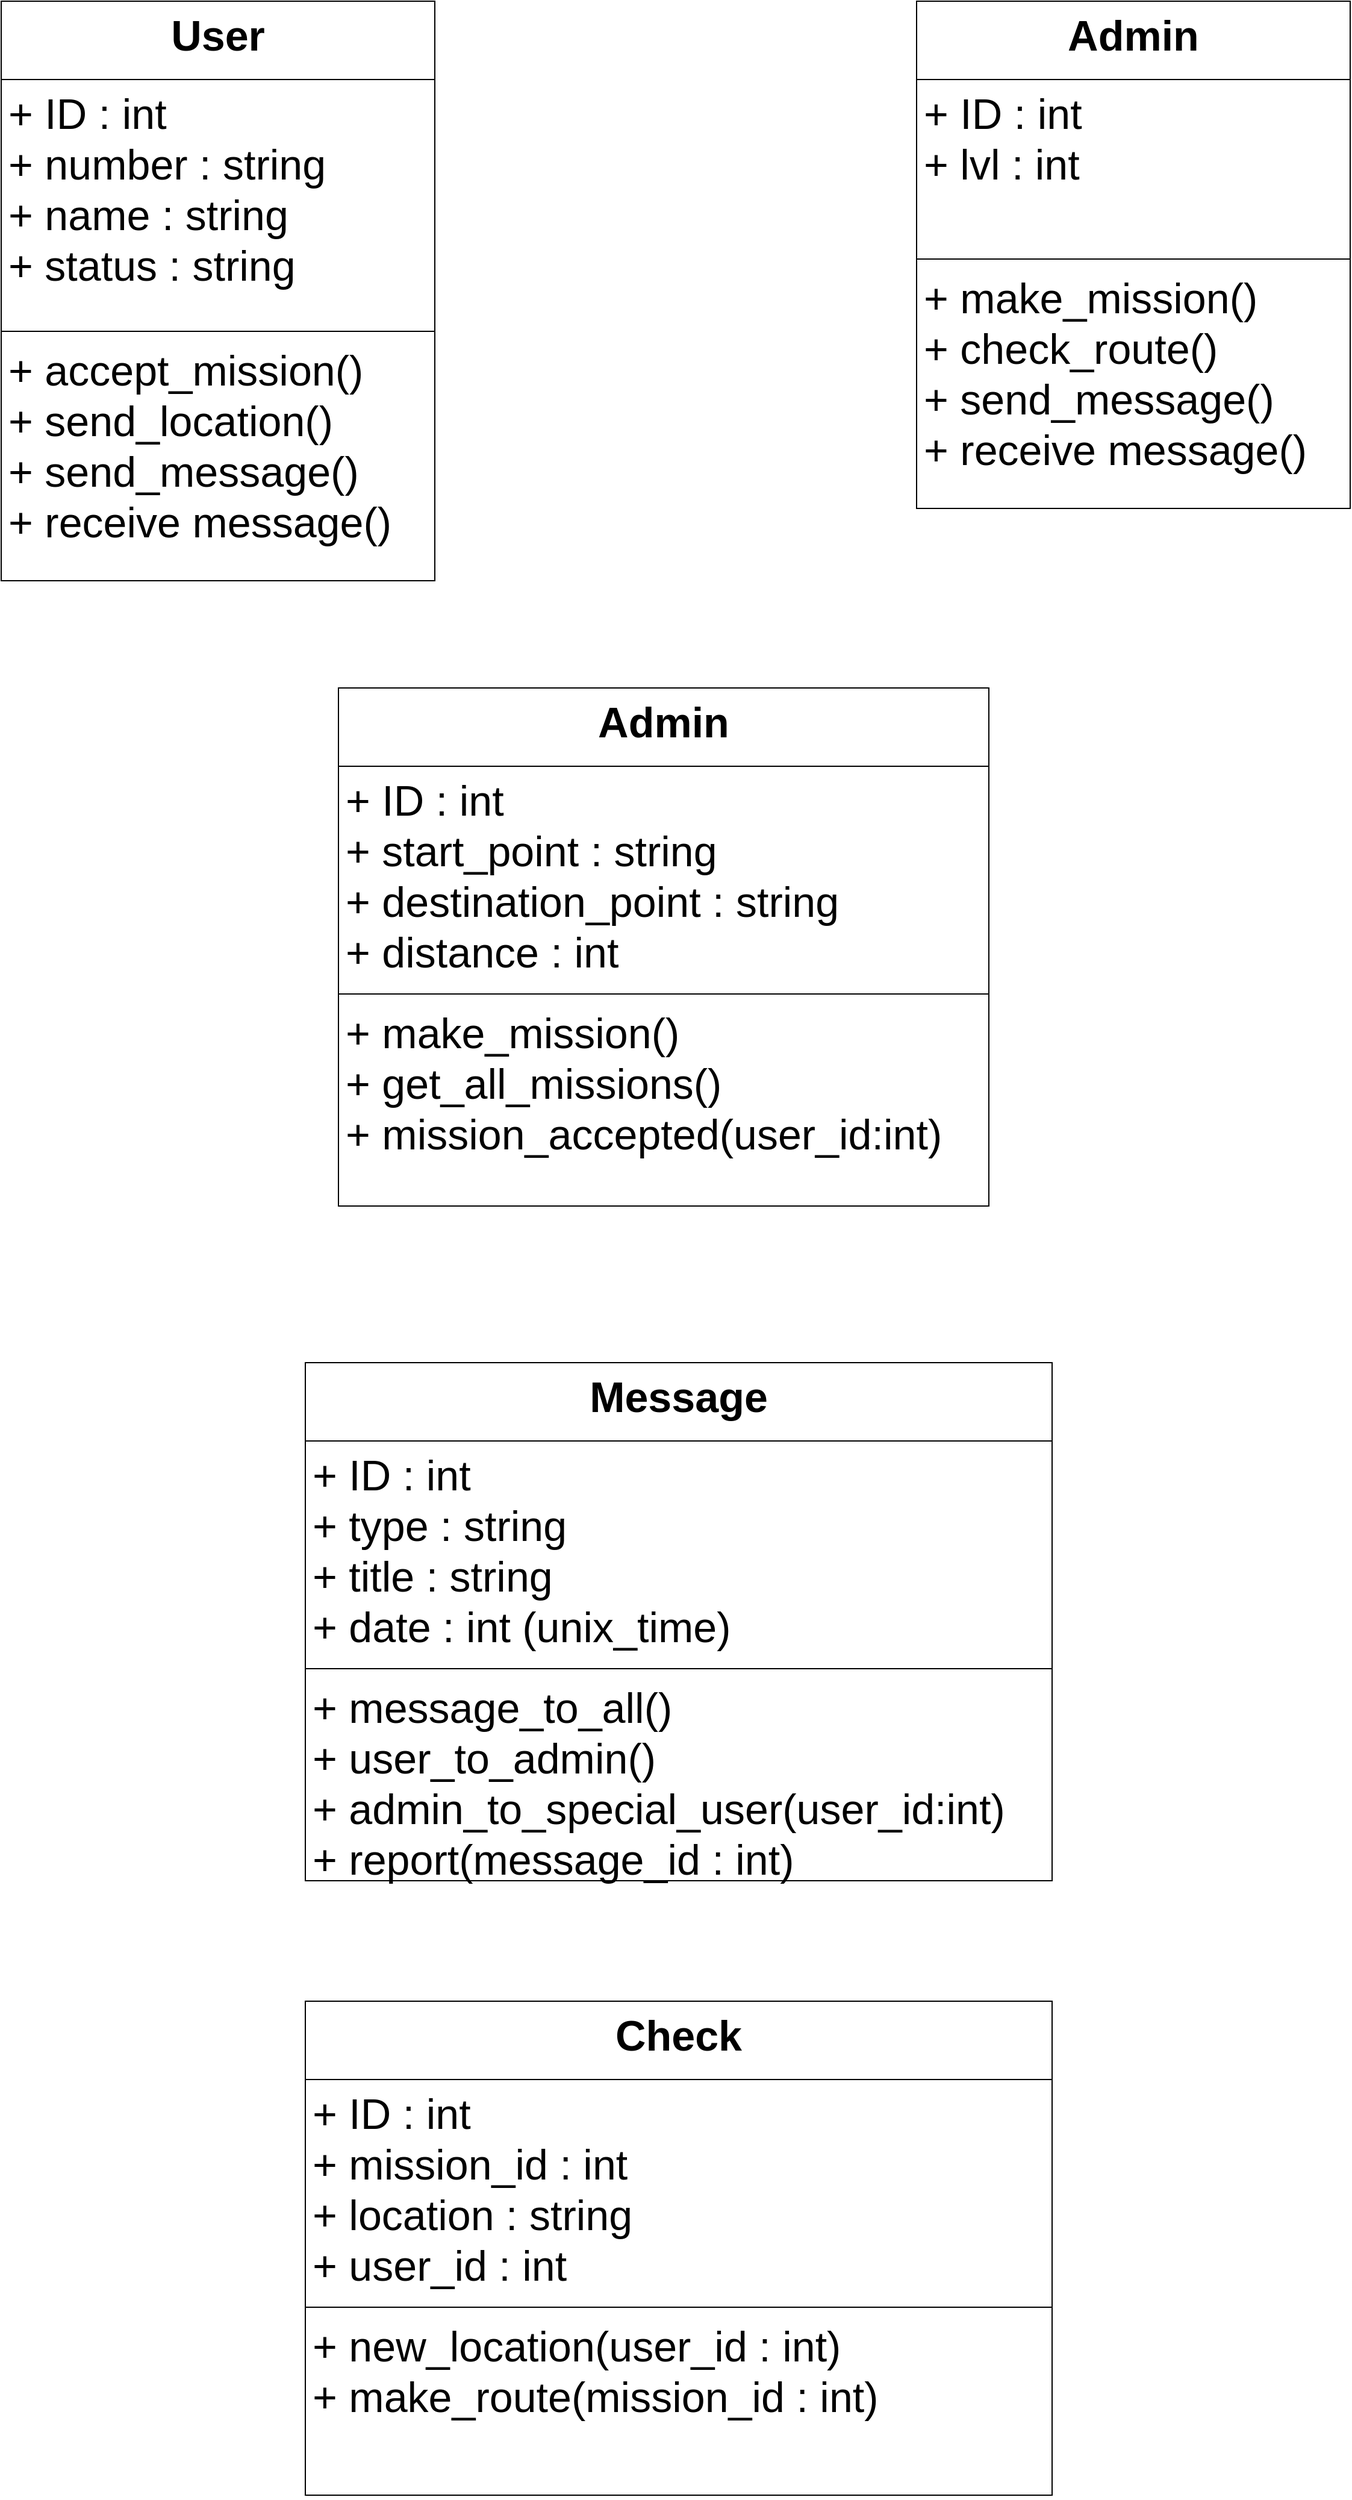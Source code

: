 <mxfile version="12.4.8" type="github" pages="2"><diagram id="LZQuAkBcqZ6_lEjq8BTj" name="Class diagram"><mxGraphModel dx="2345" dy="1530" grid="1" gridSize="10" guides="1" tooltips="1" connect="1" arrows="1" fold="1" page="1" pageScale="1" pageWidth="1169" pageHeight="827" math="0" shadow="0"><root><mxCell id="0"/><mxCell id="1" parent="0"/><mxCell id="s2ryrFD3tATTD8HhkPcw-1" value="User" style="swimlane;fontStyle=1;align=center;verticalAlign=top;childLayout=stackLayout;horizontal=1;startSize=65;horizontalStack=0;resizeParent=1;resizeParentMax=0;resizeLast=0;collapsible=1;marginBottom=0;fontSize=35;" parent="1" vertex="1"><mxGeometry x="20" y="20" width="360" height="481" as="geometry"/></mxCell><mxCell id="s2ryrFD3tATTD8HhkPcw-2" value="+ ID : int&#xA;+ number : string &#xA;+ name : string &#xA;+ status : string " style="text;strokeColor=none;fillColor=none;align=left;verticalAlign=top;spacingLeft=4;spacingRight=4;overflow=hidden;rotatable=0;points=[[0,0.5],[1,0.5]];portConstraint=eastwest;fontSize=35;" parent="s2ryrFD3tATTD8HhkPcw-1" vertex="1"><mxGeometry y="65" width="360" height="205" as="geometry"/></mxCell><mxCell id="s2ryrFD3tATTD8HhkPcw-3" value="" style="line;strokeWidth=1;fillColor=none;align=left;verticalAlign=middle;spacingTop=-1;spacingLeft=3;spacingRight=3;rotatable=0;labelPosition=right;points=[];portConstraint=eastwest;" parent="s2ryrFD3tATTD8HhkPcw-1" vertex="1"><mxGeometry y="270" width="360" height="8" as="geometry"/></mxCell><mxCell id="s2ryrFD3tATTD8HhkPcw-4" value="+ accept_mission()&#xA;+ send_location()&#xA;+ send_message()&#xA;+ receive message()&#xA;" style="text;strokeColor=none;fillColor=none;align=left;verticalAlign=top;spacingLeft=4;spacingRight=4;overflow=hidden;rotatable=0;points=[[0,0.5],[1,0.5]];portConstraint=eastwest;fontSize=35;" parent="s2ryrFD3tATTD8HhkPcw-1" vertex="1"><mxGeometry y="278" width="360" height="203" as="geometry"/></mxCell><mxCell id="s2ryrFD3tATTD8HhkPcw-11" value="Admin" style="swimlane;fontStyle=1;align=center;verticalAlign=top;childLayout=stackLayout;horizontal=1;startSize=65;horizontalStack=0;resizeParent=1;resizeParentMax=0;resizeLast=0;collapsible=1;marginBottom=0;fontSize=35;" parent="1" vertex="1"><mxGeometry x="780" y="20" width="360" height="421" as="geometry"/></mxCell><mxCell id="s2ryrFD3tATTD8HhkPcw-12" value="+ ID : int&#xA;+ lvl : int" style="text;strokeColor=none;fillColor=none;align=left;verticalAlign=top;spacingLeft=4;spacingRight=4;overflow=hidden;rotatable=0;points=[[0,0.5],[1,0.5]];portConstraint=eastwest;fontSize=35;" parent="s2ryrFD3tATTD8HhkPcw-11" vertex="1"><mxGeometry y="65" width="360" height="145" as="geometry"/></mxCell><mxCell id="s2ryrFD3tATTD8HhkPcw-13" value="" style="line;strokeWidth=1;fillColor=none;align=left;verticalAlign=middle;spacingTop=-1;spacingLeft=3;spacingRight=3;rotatable=0;labelPosition=right;points=[];portConstraint=eastwest;" parent="s2ryrFD3tATTD8HhkPcw-11" vertex="1"><mxGeometry y="210" width="360" height="8" as="geometry"/></mxCell><mxCell id="s2ryrFD3tATTD8HhkPcw-14" value="+ make_mission()&#xA;+ check_route()&#xA;+ send_message()&#xA;+ receive message()&#xA;" style="text;strokeColor=none;fillColor=none;align=left;verticalAlign=top;spacingLeft=4;spacingRight=4;overflow=hidden;rotatable=0;points=[[0,0.5],[1,0.5]];portConstraint=eastwest;fontSize=35;" parent="s2ryrFD3tATTD8HhkPcw-11" vertex="1"><mxGeometry y="218" width="360" height="203" as="geometry"/></mxCell><mxCell id="s2ryrFD3tATTD8HhkPcw-15" value="Admin" style="swimlane;fontStyle=1;align=center;verticalAlign=top;childLayout=stackLayout;horizontal=1;startSize=65;horizontalStack=0;resizeParent=1;resizeParentMax=0;resizeLast=0;collapsible=1;marginBottom=0;fontSize=35;" parent="1" vertex="1"><mxGeometry x="300" y="590" width="540" height="430" as="geometry"/></mxCell><mxCell id="s2ryrFD3tATTD8HhkPcw-16" value="+ ID : int&#xA;+ start_point : string&#xA;+ destination_point : string&#xA;+ distance : int&#xA;" style="text;strokeColor=none;fillColor=none;align=left;verticalAlign=top;spacingLeft=4;spacingRight=4;overflow=hidden;rotatable=0;points=[[0,0.5],[1,0.5]];portConstraint=eastwest;fontSize=35;" parent="s2ryrFD3tATTD8HhkPcw-15" vertex="1"><mxGeometry y="65" width="540" height="185" as="geometry"/></mxCell><mxCell id="s2ryrFD3tATTD8HhkPcw-17" value="" style="line;strokeWidth=1;fillColor=none;align=left;verticalAlign=middle;spacingTop=-1;spacingLeft=3;spacingRight=3;rotatable=0;labelPosition=right;points=[];portConstraint=eastwest;" parent="s2ryrFD3tATTD8HhkPcw-15" vertex="1"><mxGeometry y="250" width="540" height="8" as="geometry"/></mxCell><mxCell id="s2ryrFD3tATTD8HhkPcw-18" value="+ make_mission()&#xA;+ get_all_missions()&#xA;+ mission_accepted(user_id:int)&#xA;&#xA;" style="text;strokeColor=none;fillColor=none;align=left;verticalAlign=top;spacingLeft=4;spacingRight=4;overflow=hidden;rotatable=0;points=[[0,0.5],[1,0.5]];portConstraint=eastwest;fontSize=35;" parent="s2ryrFD3tATTD8HhkPcw-15" vertex="1"><mxGeometry y="258" width="540" height="172" as="geometry"/></mxCell><mxCell id="s2ryrFD3tATTD8HhkPcw-19" value="Message" style="swimlane;fontStyle=1;align=center;verticalAlign=top;childLayout=stackLayout;horizontal=1;startSize=65;horizontalStack=0;resizeParent=1;resizeParentMax=0;resizeLast=0;collapsible=1;marginBottom=0;fontSize=35;" parent="1" vertex="1"><mxGeometry x="272.5" y="1150" width="620" height="430" as="geometry"/></mxCell><mxCell id="s2ryrFD3tATTD8HhkPcw-20" value="+ ID : int&#xA;+ type : string&#xA;+ title : string&#xA;+ date : int (unix_time)&#xA;" style="text;strokeColor=none;fillColor=none;align=left;verticalAlign=top;spacingLeft=4;spacingRight=4;overflow=hidden;rotatable=0;points=[[0,0.5],[1,0.5]];portConstraint=eastwest;fontSize=35;" parent="s2ryrFD3tATTD8HhkPcw-19" vertex="1"><mxGeometry y="65" width="620" height="185" as="geometry"/></mxCell><mxCell id="s2ryrFD3tATTD8HhkPcw-21" value="" style="line;strokeWidth=1;fillColor=none;align=left;verticalAlign=middle;spacingTop=-1;spacingLeft=3;spacingRight=3;rotatable=0;labelPosition=right;points=[];portConstraint=eastwest;" parent="s2ryrFD3tATTD8HhkPcw-19" vertex="1"><mxGeometry y="250" width="620" height="8" as="geometry"/></mxCell><mxCell id="s2ryrFD3tATTD8HhkPcw-22" value="+ message_to_all()&#xA;+ user_to_admin()&#xA;+ admin_to_special_user(user_id:int)&#xA;+ report(message_id : int)&#xA;&#xA;" style="text;strokeColor=none;fillColor=none;align=left;verticalAlign=top;spacingLeft=4;spacingRight=4;overflow=hidden;rotatable=0;points=[[0,0.5],[1,0.5]];portConstraint=eastwest;fontSize=35;" parent="s2ryrFD3tATTD8HhkPcw-19" vertex="1"><mxGeometry y="258" width="620" height="172" as="geometry"/></mxCell><mxCell id="s2ryrFD3tATTD8HhkPcw-24" value="Check" style="swimlane;fontStyle=1;align=center;verticalAlign=top;childLayout=stackLayout;horizontal=1;startSize=65;horizontalStack=0;resizeParent=1;resizeParentMax=0;resizeLast=0;collapsible=1;marginBottom=0;fontSize=35;" parent="1" vertex="1"><mxGeometry x="272.5" y="1680" width="620" height="410" as="geometry"/></mxCell><mxCell id="s2ryrFD3tATTD8HhkPcw-25" value="+ ID : int&#xA;+ mission_id : int&#xA;+ location : string&#xA;+ user_id : int&#xA;" style="text;strokeColor=none;fillColor=none;align=left;verticalAlign=top;spacingLeft=4;spacingRight=4;overflow=hidden;rotatable=0;points=[[0,0.5],[1,0.5]];portConstraint=eastwest;fontSize=35;" parent="s2ryrFD3tATTD8HhkPcw-24" vertex="1"><mxGeometry y="65" width="620" height="185" as="geometry"/></mxCell><mxCell id="s2ryrFD3tATTD8HhkPcw-26" value="" style="line;strokeWidth=1;fillColor=none;align=left;verticalAlign=middle;spacingTop=-1;spacingLeft=3;spacingRight=3;rotatable=0;labelPosition=right;points=[];portConstraint=eastwest;" parent="s2ryrFD3tATTD8HhkPcw-24" vertex="1"><mxGeometry y="250" width="620" height="8" as="geometry"/></mxCell><mxCell id="s2ryrFD3tATTD8HhkPcw-27" value="+ new_location(user_id : int)&#xA;+ make_route(mission_id : int)&#xA;&#xA;" style="text;strokeColor=none;fillColor=none;align=left;verticalAlign=top;spacingLeft=4;spacingRight=4;overflow=hidden;rotatable=0;points=[[0,0.5],[1,0.5]];portConstraint=eastwest;fontSize=35;" parent="s2ryrFD3tATTD8HhkPcw-24" vertex="1"><mxGeometry y="258" width="620" height="152" as="geometry"/></mxCell></root></mxGraphModel></diagram><diagram id="e7LUg7SsYo6qAfYRGX03" name="UseCase"><mxGraphModel dx="3045" dy="1224" grid="1" gridSize="10" guides="1" tooltips="1" connect="1" arrows="1" fold="1" page="1" pageScale="1" pageWidth="1169" pageHeight="827" math="0" shadow="0"><root><mxCell id="ECnlJ8aV5YRz1Wjh55M--0"/><mxCell id="ECnlJ8aV5YRz1Wjh55M--1" parent="ECnlJ8aV5YRz1Wjh55M--0"/><mxCell id="ECnlJ8aV5YRz1Wjh55M--9" style="edgeStyle=orthogonalEdgeStyle;rounded=0;orthogonalLoop=1;jettySize=auto;html=1;entryX=0;entryY=0.5;entryDx=0;entryDy=0;fontSize=34;strokeWidth=3;endArrow=none;endFill=0;" parent="ECnlJ8aV5YRz1Wjh55M--1" source="ECnlJ8aV5YRz1Wjh55M--2" target="ECnlJ8aV5YRz1Wjh55M--6" edge="1"><mxGeometry relative="1" as="geometry"/></mxCell><mxCell id="ECnlJ8aV5YRz1Wjh55M--13" style="edgeStyle=orthogonalEdgeStyle;rounded=0;orthogonalLoop=1;jettySize=auto;html=1;entryX=0;entryY=0.5;entryDx=0;entryDy=0;strokeWidth=3;fontSize=34;endArrow=none;endFill=0;" parent="ECnlJ8aV5YRz1Wjh55M--1" source="ECnlJ8aV5YRz1Wjh55M--2" target="ECnlJ8aV5YRz1Wjh55M--11" edge="1"><mxGeometry relative="1" as="geometry"/></mxCell><mxCell id="ECnlJ8aV5YRz1Wjh55M--14" style="edgeStyle=orthogonalEdgeStyle;rounded=0;orthogonalLoop=1;jettySize=auto;html=1;entryX=0;entryY=0.5;entryDx=0;entryDy=0;strokeWidth=3;fontSize=34;endArrow=none;endFill=0;" parent="ECnlJ8aV5YRz1Wjh55M--1" source="ECnlJ8aV5YRz1Wjh55M--2" target="ECnlJ8aV5YRz1Wjh55M--10" edge="1"><mxGeometry relative="1" as="geometry"/></mxCell><mxCell id="ECnlJ8aV5YRz1Wjh55M--17" style="edgeStyle=orthogonalEdgeStyle;rounded=0;orthogonalLoop=1;jettySize=auto;html=1;entryX=0;entryY=0.5;entryDx=0;entryDy=0;strokeWidth=3;fontSize=34;endArrow=none;endFill=0;" parent="ECnlJ8aV5YRz1Wjh55M--1" source="ECnlJ8aV5YRz1Wjh55M--2" target="ECnlJ8aV5YRz1Wjh55M--12" edge="1"><mxGeometry relative="1" as="geometry"/></mxCell><mxCell id="ECnlJ8aV5YRz1Wjh55M--2" value="User" style="shape=umlActor;verticalLabelPosition=bottom;labelBackgroundColor=#ffffff;verticalAlign=top;html=1;fontSize=34;" parent="ECnlJ8aV5YRz1Wjh55M--1" vertex="1"><mxGeometry x="-1070" y="382" width="30" height="60" as="geometry"/></mxCell><mxCell id="ECnlJ8aV5YRz1Wjh55M--5" value="" style="shape=umlFrame;whiteSpace=wrap;html=1;fontSize=34;" parent="ECnlJ8aV5YRz1Wjh55M--1" vertex="1"><mxGeometry x="-960" y="47" width="930" height="730" as="geometry"/></mxCell><mxCell id="ECnlJ8aV5YRz1Wjh55M--6" value="accept mission" style="ellipse;whiteSpace=wrap;html=1;fontSize=34;" parent="ECnlJ8aV5YRz1Wjh55M--1" vertex="1"><mxGeometry x="-920" y="90" width="200" height="110" as="geometry"/></mxCell><mxCell id="VSmm8jTRYgLz1PWl-9Tz-2" style="edgeStyle=orthogonalEdgeStyle;rounded=0;orthogonalLoop=1;jettySize=auto;html=1;entryX=0;entryY=0.5;entryDx=0;entryDy=0;strokeWidth=3;" edge="1" parent="ECnlJ8aV5YRz1Wjh55M--1" source="ECnlJ8aV5YRz1Wjh55M--10" target="VSmm8jTRYgLz1PWl-9Tz-1"><mxGeometry relative="1" as="geometry"/></mxCell><mxCell id="ECnlJ8aV5YRz1Wjh55M--10" value="Send location" style="ellipse;whiteSpace=wrap;html=1;fontSize=34;" parent="ECnlJ8aV5YRz1Wjh55M--1" vertex="1"><mxGeometry x="-920" y="250" width="200" height="110" as="geometry"/></mxCell><mxCell id="VSmm8jTRYgLz1PWl-9Tz-8" style="edgeStyle=orthogonalEdgeStyle;rounded=0;orthogonalLoop=1;jettySize=auto;html=1;strokeWidth=4;" edge="1" parent="ECnlJ8aV5YRz1Wjh55M--1" source="ECnlJ8aV5YRz1Wjh55M--11" target="ECnlJ8aV5YRz1Wjh55M--31"><mxGeometry relative="1" as="geometry"/></mxCell><mxCell id="ECnlJ8aV5YRz1Wjh55M--11" value="Send message" style="ellipse;whiteSpace=wrap;html=1;fontSize=34;" parent="ECnlJ8aV5YRz1Wjh55M--1" vertex="1"><mxGeometry x="-920" y="420" width="200" height="110" as="geometry"/></mxCell><mxCell id="VSmm8jTRYgLz1PWl-9Tz-9" style="edgeStyle=orthogonalEdgeStyle;rounded=0;orthogonalLoop=1;jettySize=auto;html=1;strokeWidth=4;" edge="1" parent="ECnlJ8aV5YRz1Wjh55M--1" source="ECnlJ8aV5YRz1Wjh55M--12" target="ECnlJ8aV5YRz1Wjh55M--30"><mxGeometry relative="1" as="geometry"/></mxCell><mxCell id="ECnlJ8aV5YRz1Wjh55M--12" value="Receive message" style="ellipse;whiteSpace=wrap;html=1;fontSize=34;" parent="ECnlJ8aV5YRz1Wjh55M--1" vertex="1"><mxGeometry x="-920" y="590" width="200" height="110" as="geometry"/></mxCell><mxCell id="ECnlJ8aV5YRz1Wjh55M--36" style="edgeStyle=orthogonalEdgeStyle;rounded=0;orthogonalLoop=1;jettySize=auto;html=1;entryX=1;entryY=0.5;entryDx=0;entryDy=0;endArrow=none;endFill=0;strokeWidth=3;fontSize=34;" parent="ECnlJ8aV5YRz1Wjh55M--1" source="ECnlJ8aV5YRz1Wjh55M--27" target="ECnlJ8aV5YRz1Wjh55M--29" edge="1"><mxGeometry relative="1" as="geometry"/></mxCell><mxCell id="ECnlJ8aV5YRz1Wjh55M--37" style="edgeStyle=orthogonalEdgeStyle;rounded=0;orthogonalLoop=1;jettySize=auto;html=1;entryX=1;entryY=0.5;entryDx=0;entryDy=0;endArrow=none;endFill=0;strokeWidth=3;fontSize=34;" parent="ECnlJ8aV5YRz1Wjh55M--1" source="ECnlJ8aV5YRz1Wjh55M--27" target="ECnlJ8aV5YRz1Wjh55M--28" edge="1"><mxGeometry relative="1" as="geometry"/></mxCell><mxCell id="ECnlJ8aV5YRz1Wjh55M--38" style="edgeStyle=orthogonalEdgeStyle;rounded=0;orthogonalLoop=1;jettySize=auto;html=1;entryX=1;entryY=0.5;entryDx=0;entryDy=0;endArrow=none;endFill=0;strokeWidth=3;fontSize=34;" parent="ECnlJ8aV5YRz1Wjh55M--1" source="ECnlJ8aV5YRz1Wjh55M--27" target="ECnlJ8aV5YRz1Wjh55M--30" edge="1"><mxGeometry relative="1" as="geometry"/></mxCell><mxCell id="ECnlJ8aV5YRz1Wjh55M--39" style="edgeStyle=orthogonalEdgeStyle;rounded=0;orthogonalLoop=1;jettySize=auto;html=1;entryX=1;entryY=0.5;entryDx=0;entryDy=0;endArrow=none;endFill=0;strokeWidth=3;fontSize=34;" parent="ECnlJ8aV5YRz1Wjh55M--1" source="ECnlJ8aV5YRz1Wjh55M--27" target="ECnlJ8aV5YRz1Wjh55M--31" edge="1"><mxGeometry relative="1" as="geometry"/></mxCell><mxCell id="ECnlJ8aV5YRz1Wjh55M--27" value="Admin" style="shape=umlActor;verticalLabelPosition=bottom;labelBackgroundColor=#ffffff;verticalAlign=top;html=1;fontSize=34;" parent="ECnlJ8aV5YRz1Wjh55M--1" vertex="1"><mxGeometry x="120" y="370" width="30" height="60" as="geometry"/></mxCell><mxCell id="VSmm8jTRYgLz1PWl-9Tz-5" style="edgeStyle=orthogonalEdgeStyle;rounded=0;orthogonalLoop=1;jettySize=auto;html=1;entryX=1;entryY=0.5;entryDx=0;entryDy=0;strokeWidth=3;" edge="1" parent="ECnlJ8aV5YRz1Wjh55M--1" source="ECnlJ8aV5YRz1Wjh55M--28" target="ECnlJ8aV5YRz1Wjh55M--6"><mxGeometry relative="1" as="geometry"><Array as="points"><mxPoint x="-440" y="146"/><mxPoint x="-440" y="146"/></Array></mxGeometry></mxCell><mxCell id="ECnlJ8aV5YRz1Wjh55M--28" value="Make mission" style="ellipse;whiteSpace=wrap;html=1;fontSize=34;" parent="ECnlJ8aV5YRz1Wjh55M--1" vertex="1"><mxGeometry x="-340" y="80" width="200" height="110" as="geometry"/></mxCell><mxCell id="ECnlJ8aV5YRz1Wjh55M--29" value="&lt;font style=&quot;font-size: 31px&quot;&gt;Check mission route&lt;br&gt;&lt;/font&gt;" style="ellipse;whiteSpace=wrap;html=1;fontSize=34;" parent="ECnlJ8aV5YRz1Wjh55M--1" vertex="1"><mxGeometry x="-340" y="250" width="200" height="110" as="geometry"/></mxCell><mxCell id="VSmm8jTRYgLz1PWl-9Tz-6" style="edgeStyle=orthogonalEdgeStyle;rounded=0;orthogonalLoop=1;jettySize=auto;html=1;entryX=1;entryY=0.5;entryDx=0;entryDy=0;strokeWidth=4;" edge="1" parent="ECnlJ8aV5YRz1Wjh55M--1" source="ECnlJ8aV5YRz1Wjh55M--30" target="ECnlJ8aV5YRz1Wjh55M--12"><mxGeometry relative="1" as="geometry"/></mxCell><mxCell id="ECnlJ8aV5YRz1Wjh55M--30" value="Send message" style="ellipse;whiteSpace=wrap;html=1;fontSize=34;" parent="ECnlJ8aV5YRz1Wjh55M--1" vertex="1"><mxGeometry x="-340" y="590" width="200" height="110" as="geometry"/></mxCell><mxCell id="VSmm8jTRYgLz1PWl-9Tz-7" style="edgeStyle=orthogonalEdgeStyle;rounded=0;orthogonalLoop=1;jettySize=auto;html=1;strokeWidth=4;" edge="1" parent="ECnlJ8aV5YRz1Wjh55M--1" source="ECnlJ8aV5YRz1Wjh55M--31" target="ECnlJ8aV5YRz1Wjh55M--11"><mxGeometry relative="1" as="geometry"/></mxCell><mxCell id="ECnlJ8aV5YRz1Wjh55M--31" value="Receive message" style="ellipse;whiteSpace=wrap;html=1;fontSize=34;" parent="ECnlJ8aV5YRz1Wjh55M--1" vertex="1"><mxGeometry x="-340" y="420" width="200" height="110" as="geometry"/></mxCell><mxCell id="VSmm8jTRYgLz1PWl-9Tz-3" style="edgeStyle=orthogonalEdgeStyle;rounded=0;orthogonalLoop=1;jettySize=auto;html=1;strokeWidth=3;" edge="1" parent="ECnlJ8aV5YRz1Wjh55M--1" source="VSmm8jTRYgLz1PWl-9Tz-1" target="ECnlJ8aV5YRz1Wjh55M--29"><mxGeometry relative="1" as="geometry"/></mxCell><mxCell id="VSmm8jTRYgLz1PWl-9Tz-1" value="&lt;font style=&quot;font-size: 32px&quot;&gt;Make Route&lt;br&gt;&lt;/font&gt;" style="ellipse;whiteSpace=wrap;html=1;" vertex="1" parent="ECnlJ8aV5YRz1Wjh55M--1"><mxGeometry x="-600" y="320" width="180" height="110" as="geometry"/></mxCell></root></mxGraphModel></diagram></mxfile>